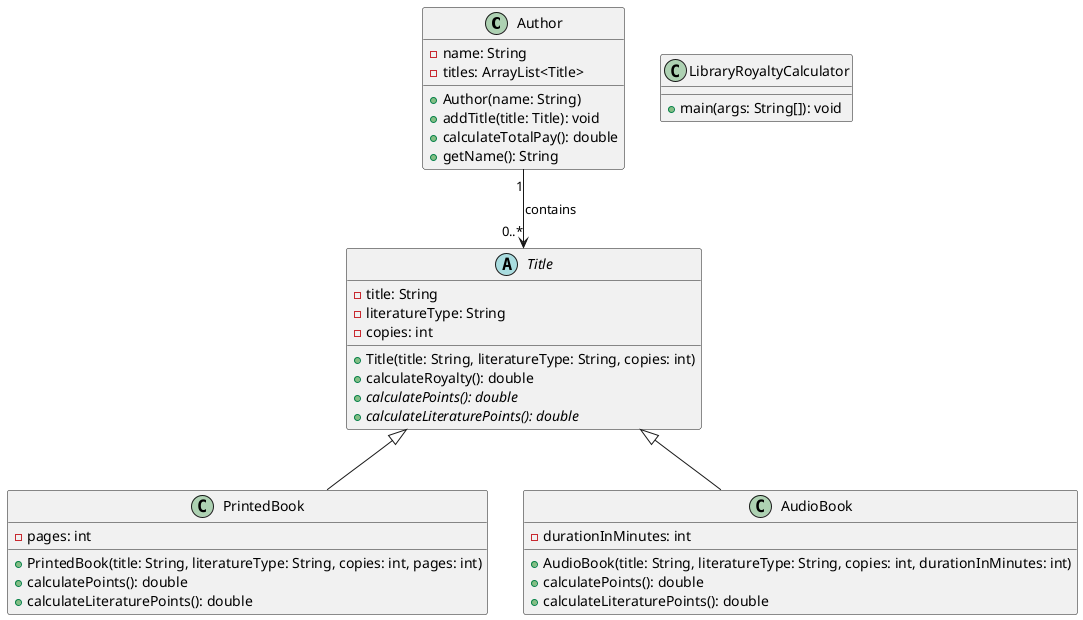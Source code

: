 @startuml
class Author {
    - name: String
    - titles: ArrayList<Title>
    + Author(name: String)
    + addTitle(title: Title): void
    + calculateTotalPay(): double
    + getName(): String
}

abstract class Title {
    - title: String
    - literatureType: String
    - copies: int
    + Title(title: String, literatureType: String, copies: int)
    + calculateRoyalty(): double
    {abstract} + calculatePoints(): double
    {abstract} + calculateLiteraturePoints(): double
}

class PrintedBook {
    - pages: int
    + PrintedBook(title: String, literatureType: String, copies: int, pages: int)
    + calculatePoints(): double
    + calculateLiteraturePoints(): double
}

class AudioBook {
    - durationInMinutes: int
    + AudioBook(title: String, literatureType: String, copies: int, durationInMinutes: int)
    + calculatePoints(): double
    + calculateLiteraturePoints(): double
}

class LibraryRoyaltyCalculator {
    + main(args: String[]): void
}

Author "1" --> "0..*" Title : contains
Title <|-- PrintedBook
Title <|-- AudioBook
@enduml